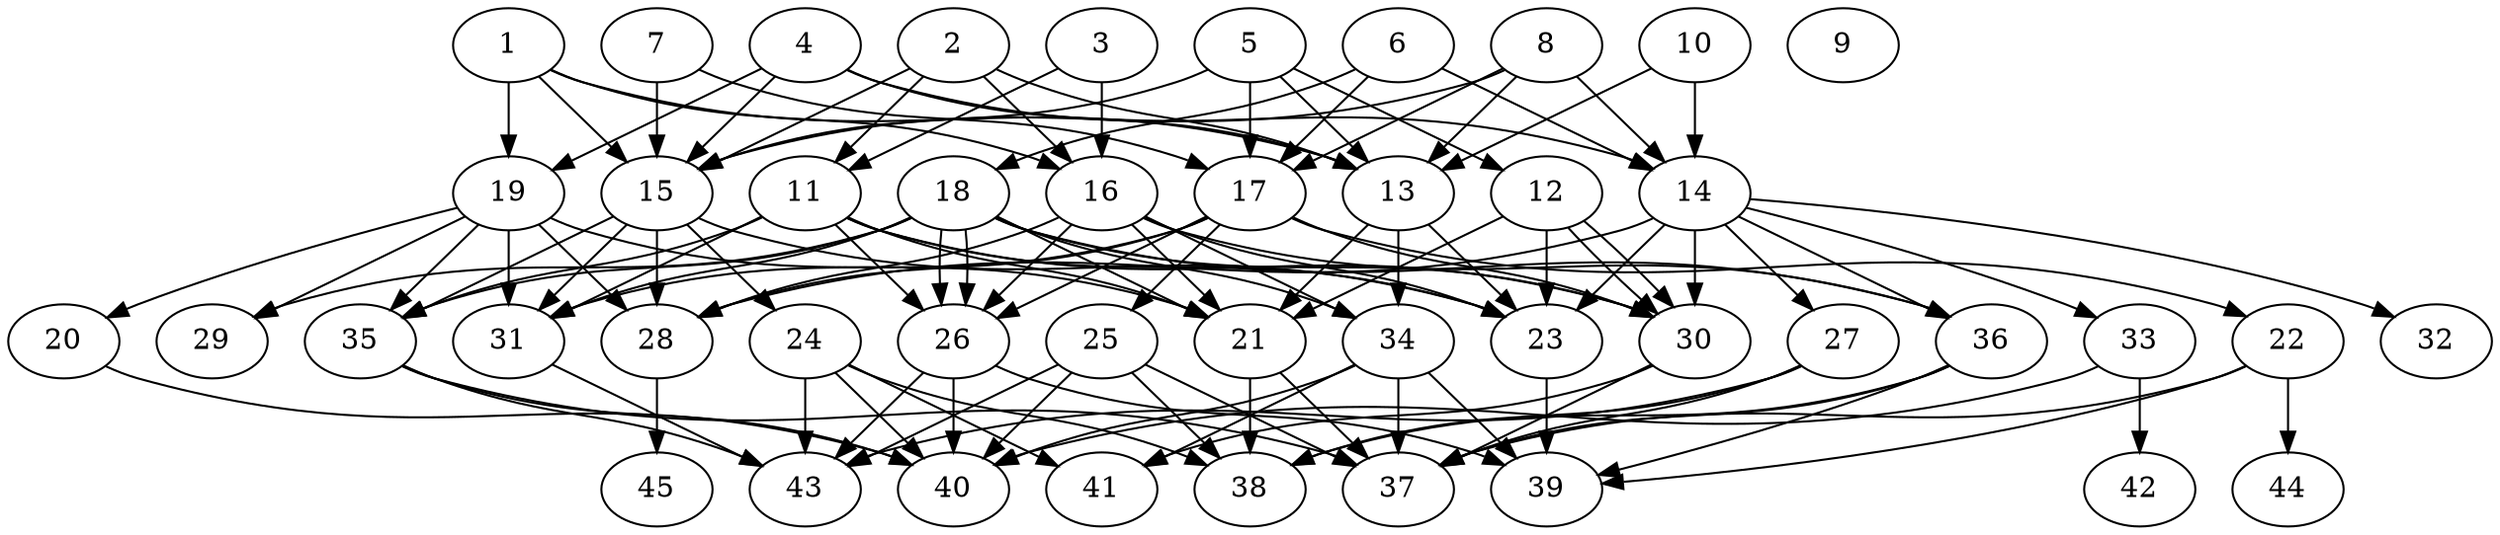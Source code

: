 // DAG automatically generated by daggen at Thu Oct  3 14:07:24 2019
// ./daggen --dot -n 45 --ccr 0.4 --fat 0.7 --regular 0.7 --density 0.6 --mindata 5242880 --maxdata 52428800 
digraph G {
  1 [size="53452800", alpha="0.00", expect_size="21381120"] 
  1 -> 13 [size ="21381120"]
  1 -> 15 [size ="21381120"]
  1 -> 16 [size ="21381120"]
  1 -> 19 [size ="21381120"]
  2 [size="103984640", alpha="0.11", expect_size="41593856"] 
  2 -> 11 [size ="41593856"]
  2 -> 13 [size ="41593856"]
  2 -> 15 [size ="41593856"]
  2 -> 16 [size ="41593856"]
  3 [size="101345280", alpha="0.15", expect_size="40538112"] 
  3 -> 11 [size ="40538112"]
  3 -> 16 [size ="40538112"]
  4 [size="35678720", alpha="0.09", expect_size="14271488"] 
  4 -> 13 [size ="14271488"]
  4 -> 14 [size ="14271488"]
  4 -> 15 [size ="14271488"]
  4 -> 19 [size ="14271488"]
  5 [size="50626560", alpha="0.04", expect_size="20250624"] 
  5 -> 12 [size ="20250624"]
  5 -> 13 [size ="20250624"]
  5 -> 15 [size ="20250624"]
  5 -> 17 [size ="20250624"]
  6 [size="63984640", alpha="0.03", expect_size="25593856"] 
  6 -> 14 [size ="25593856"]
  6 -> 17 [size ="25593856"]
  6 -> 18 [size ="25593856"]
  7 [size="126999040", alpha="0.11", expect_size="50799616"] 
  7 -> 15 [size ="50799616"]
  7 -> 17 [size ="50799616"]
  8 [size="127454720", alpha="0.15", expect_size="50981888"] 
  8 -> 13 [size ="50981888"]
  8 -> 14 [size ="50981888"]
  8 -> 15 [size ="50981888"]
  8 -> 17 [size ="50981888"]
  9 [size="53672960", alpha="0.04", expect_size="21469184"] 
  10 [size="56542720", alpha="0.03", expect_size="22617088"] 
  10 -> 13 [size ="22617088"]
  10 -> 14 [size ="22617088"]
  11 [size="79278080", alpha="0.10", expect_size="31711232"] 
  11 -> 21 [size ="31711232"]
  11 -> 23 [size ="31711232"]
  11 -> 26 [size ="31711232"]
  11 -> 30 [size ="31711232"]
  11 -> 31 [size ="31711232"]
  11 -> 35 [size ="31711232"]
  12 [size="81338880", alpha="0.16", expect_size="32535552"] 
  12 -> 21 [size ="32535552"]
  12 -> 23 [size ="32535552"]
  12 -> 30 [size ="32535552"]
  12 -> 30 [size ="32535552"]
  13 [size="25984000", alpha="0.06", expect_size="10393600"] 
  13 -> 21 [size ="10393600"]
  13 -> 23 [size ="10393600"]
  13 -> 34 [size ="10393600"]
  14 [size="115458560", alpha="0.13", expect_size="46183424"] 
  14 -> 23 [size ="46183424"]
  14 -> 27 [size ="46183424"]
  14 -> 28 [size ="46183424"]
  14 -> 30 [size ="46183424"]
  14 -> 32 [size ="46183424"]
  14 -> 33 [size ="46183424"]
  14 -> 36 [size ="46183424"]
  15 [size="49643520", alpha="0.16", expect_size="19857408"] 
  15 -> 23 [size ="19857408"]
  15 -> 24 [size ="19857408"]
  15 -> 28 [size ="19857408"]
  15 -> 31 [size ="19857408"]
  15 -> 35 [size ="19857408"]
  16 [size="74867200", alpha="0.01", expect_size="29946880"] 
  16 -> 21 [size ="29946880"]
  16 -> 23 [size ="29946880"]
  16 -> 26 [size ="29946880"]
  16 -> 28 [size ="29946880"]
  16 -> 34 [size ="29946880"]
  16 -> 36 [size ="29946880"]
  17 [size="91271680", alpha="0.16", expect_size="36508672"] 
  17 -> 22 [size ="36508672"]
  17 -> 25 [size ="36508672"]
  17 -> 26 [size ="36508672"]
  17 -> 28 [size ="36508672"]
  17 -> 30 [size ="36508672"]
  17 -> 31 [size ="36508672"]
  18 [size="40151040", alpha="0.08", expect_size="16060416"] 
  18 -> 21 [size ="16060416"]
  18 -> 26 [size ="16060416"]
  18 -> 26 [size ="16060416"]
  18 -> 29 [size ="16060416"]
  18 -> 30 [size ="16060416"]
  18 -> 31 [size ="16060416"]
  18 -> 34 [size ="16060416"]
  18 -> 35 [size ="16060416"]
  18 -> 36 [size ="16060416"]
  19 [size="126714880", alpha="0.10", expect_size="50685952"] 
  19 -> 20 [size ="50685952"]
  19 -> 21 [size ="50685952"]
  19 -> 28 [size ="50685952"]
  19 -> 29 [size ="50685952"]
  19 -> 31 [size ="50685952"]
  19 -> 35 [size ="50685952"]
  20 [size="34488320", alpha="0.12", expect_size="13795328"] 
  20 -> 40 [size ="13795328"]
  21 [size="52508160", alpha="0.01", expect_size="21003264"] 
  21 -> 37 [size ="21003264"]
  21 -> 38 [size ="21003264"]
  22 [size="111508480", alpha="0.05", expect_size="44603392"] 
  22 -> 37 [size ="44603392"]
  22 -> 39 [size ="44603392"]
  22 -> 44 [size ="44603392"]
  23 [size="90022400", alpha="0.04", expect_size="36008960"] 
  23 -> 39 [size ="36008960"]
  24 [size="124869120", alpha="0.07", expect_size="49947648"] 
  24 -> 38 [size ="49947648"]
  24 -> 40 [size ="49947648"]
  24 -> 41 [size ="49947648"]
  24 -> 43 [size ="49947648"]
  25 [size="80793600", alpha="0.16", expect_size="32317440"] 
  25 -> 37 [size ="32317440"]
  25 -> 38 [size ="32317440"]
  25 -> 40 [size ="32317440"]
  25 -> 43 [size ="32317440"]
  26 [size="58654720", alpha="0.14", expect_size="23461888"] 
  26 -> 39 [size ="23461888"]
  26 -> 40 [size ="23461888"]
  26 -> 43 [size ="23461888"]
  27 [size="66065920", alpha="0.11", expect_size="26426368"] 
  27 -> 37 [size ="26426368"]
  27 -> 38 [size ="26426368"]
  27 -> 43 [size ="26426368"]
  28 [size="45009920", alpha="0.08", expect_size="18003968"] 
  28 -> 45 [size ="18003968"]
  29 [size="95063040", alpha="0.11", expect_size="38025216"] 
  30 [size="37944320", alpha="0.02", expect_size="15177728"] 
  30 -> 37 [size ="15177728"]
  30 -> 41 [size ="15177728"]
  31 [size="109849600", alpha="0.04", expect_size="43939840"] 
  31 -> 43 [size ="43939840"]
  32 [size="115197440", alpha="0.18", expect_size="46078976"] 
  33 [size="26897920", alpha="0.14", expect_size="10759168"] 
  33 -> 40 [size ="10759168"]
  33 -> 42 [size ="10759168"]
  34 [size="51156480", alpha="0.07", expect_size="20462592"] 
  34 -> 37 [size ="20462592"]
  34 -> 39 [size ="20462592"]
  34 -> 40 [size ="20462592"]
  34 -> 41 [size ="20462592"]
  35 [size="92579840", alpha="0.06", expect_size="37031936"] 
  35 -> 37 [size ="37031936"]
  35 -> 40 [size ="37031936"]
  35 -> 43 [size ="37031936"]
  36 [size="70725120", alpha="0.16", expect_size="28290048"] 
  36 -> 37 [size ="28290048"]
  36 -> 38 [size ="28290048"]
  36 -> 39 [size ="28290048"]
  37 [size="36469760", alpha="0.19", expect_size="14587904"] 
  38 [size="103705600", alpha="0.07", expect_size="41482240"] 
  39 [size="32893440", alpha="0.14", expect_size="13157376"] 
  40 [size="100520960", alpha="0.04", expect_size="40208384"] 
  41 [size="114101760", alpha="0.02", expect_size="45640704"] 
  42 [size="21839360", alpha="0.15", expect_size="8735744"] 
  43 [size="127895040", alpha="0.02", expect_size="51158016"] 
  44 [size="91253760", alpha="0.08", expect_size="36501504"] 
  45 [size="14266880", alpha="0.06", expect_size="5706752"] 
}
